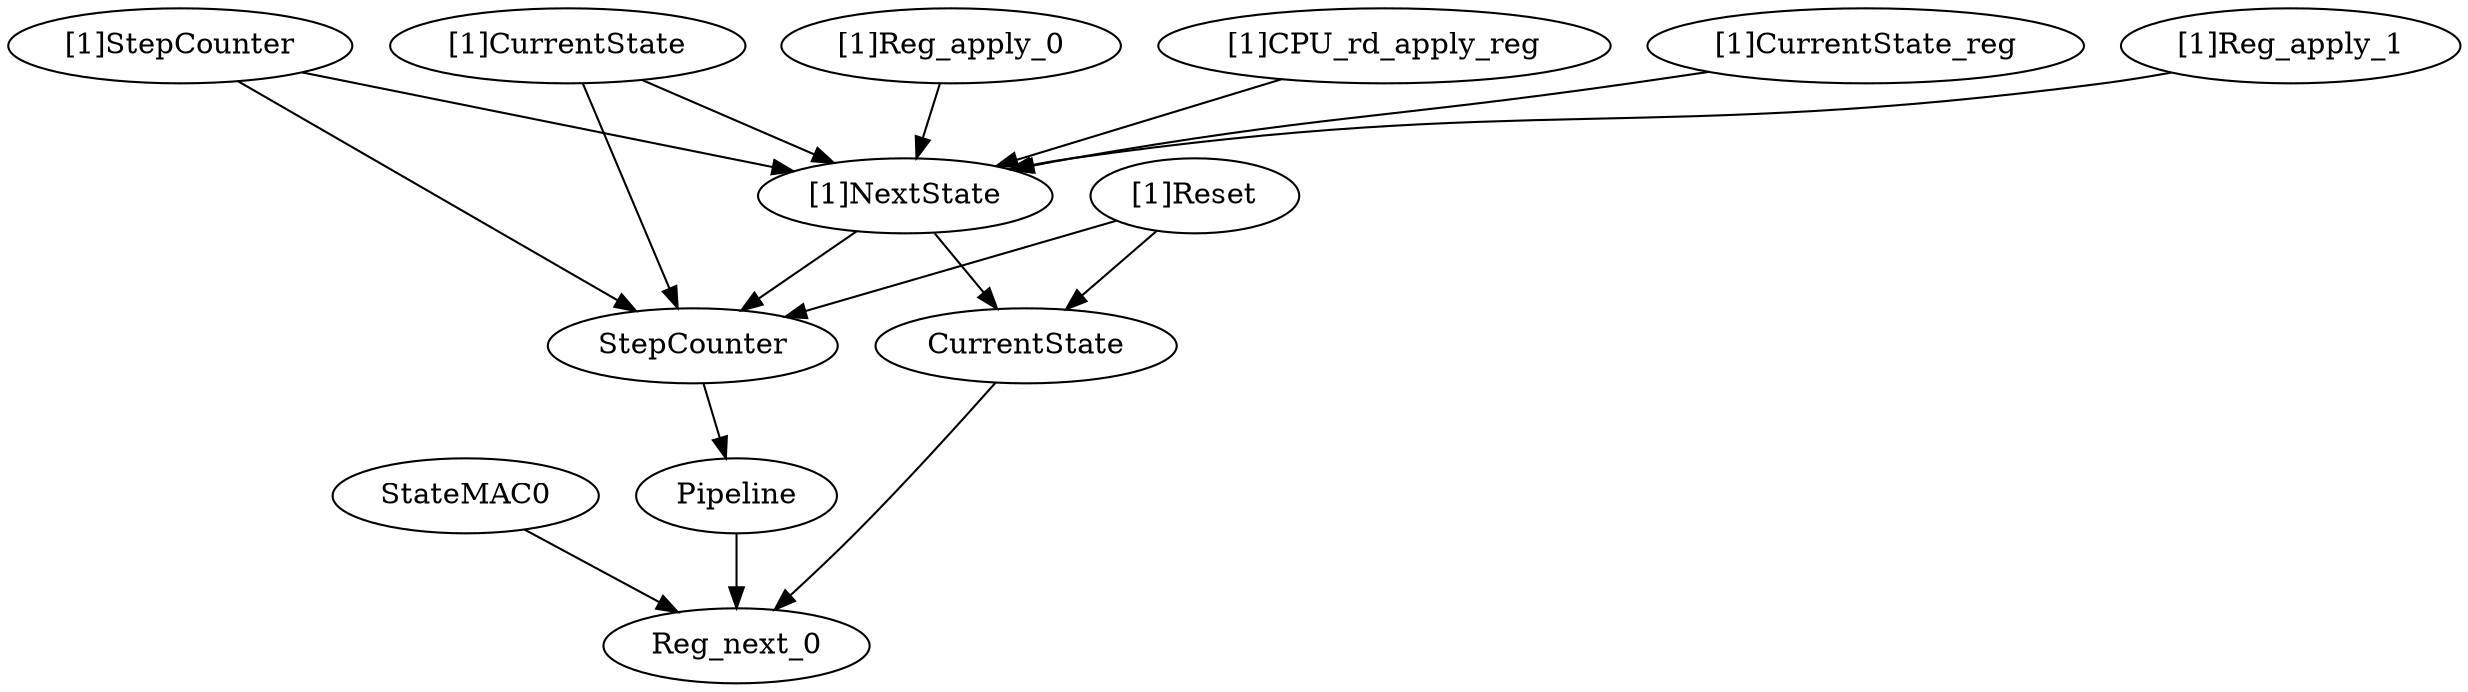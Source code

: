 strict digraph "" {
	"[1]CurrentState"	 [complexity=11,
		importance=2.90928836633,
		rank=0.264480760575];
	"[1]NextState"	 [complexity=4,
		importance=0.205132135875,
		rank=0.0512830339687];
	"[1]CurrentState" -> "[1]NextState";
	StepCounter	 [complexity=6,
		importance=0.586079208219,
		rank=0.0976798680365];
	"[1]CurrentState" -> StepCounter;
	StateMAC0	 [complexity=2,
		importance=0.0962957261242,
		rank=0.0481478630621];
	Reg_next_0	 [complexity=0,
		importance=0.0375959551101,
		rank=0.0];
	StateMAC0 -> Reg_next_0;
	Pipeline	 [complexity=2,
		importance=0.066214535557,
		rank=0.0331072677785];
	Pipeline -> Reg_next_0;
	"[1]CurrentState_reg"	 [complexity=5,
		importance=0.642104992514,
		rank=0.128420998503];
	"[1]CurrentState_reg" -> "[1]NextState";
	"[1]Reg_apply_1"	 [complexity=7,
		importance=1.04676449528,
		rank=0.14953778504];
	"[1]Reg_apply_1" -> "[1]NextState";
	"[1]Reg_apply_0"	 [complexity=7,
		importance=1.04676449528,
		rank=0.14953778504];
	"[1]Reg_apply_0" -> "[1]NextState";
	"[1]NextState" -> StepCounter;
	CurrentState	 [complexity=2,
		importance=0.112630374301,
		rank=0.0563151871506];
	"[1]NextState" -> CurrentState;
	"[1]Reset"	 [complexity=3,
		importance=0.246364564507,
		rank=0.0821215215022];
	"[1]Reset" -> StepCounter;
	"[1]Reset" -> CurrentState;
	"[1]CPU_rd_apply_reg"	 [complexity=8,
		importance=1.28911281924,
		rank=0.161139102405];
	"[1]CPU_rd_apply_reg" -> "[1]NextState";
	StepCounter -> Pipeline;
	CurrentState -> Reg_next_0;
	"[1]StepCounter"	 [complexity=5,
		importance=0.876891467262,
		rank=0.175378293452];
	"[1]StepCounter" -> "[1]NextState";
	"[1]StepCounter" -> StepCounter;
}
